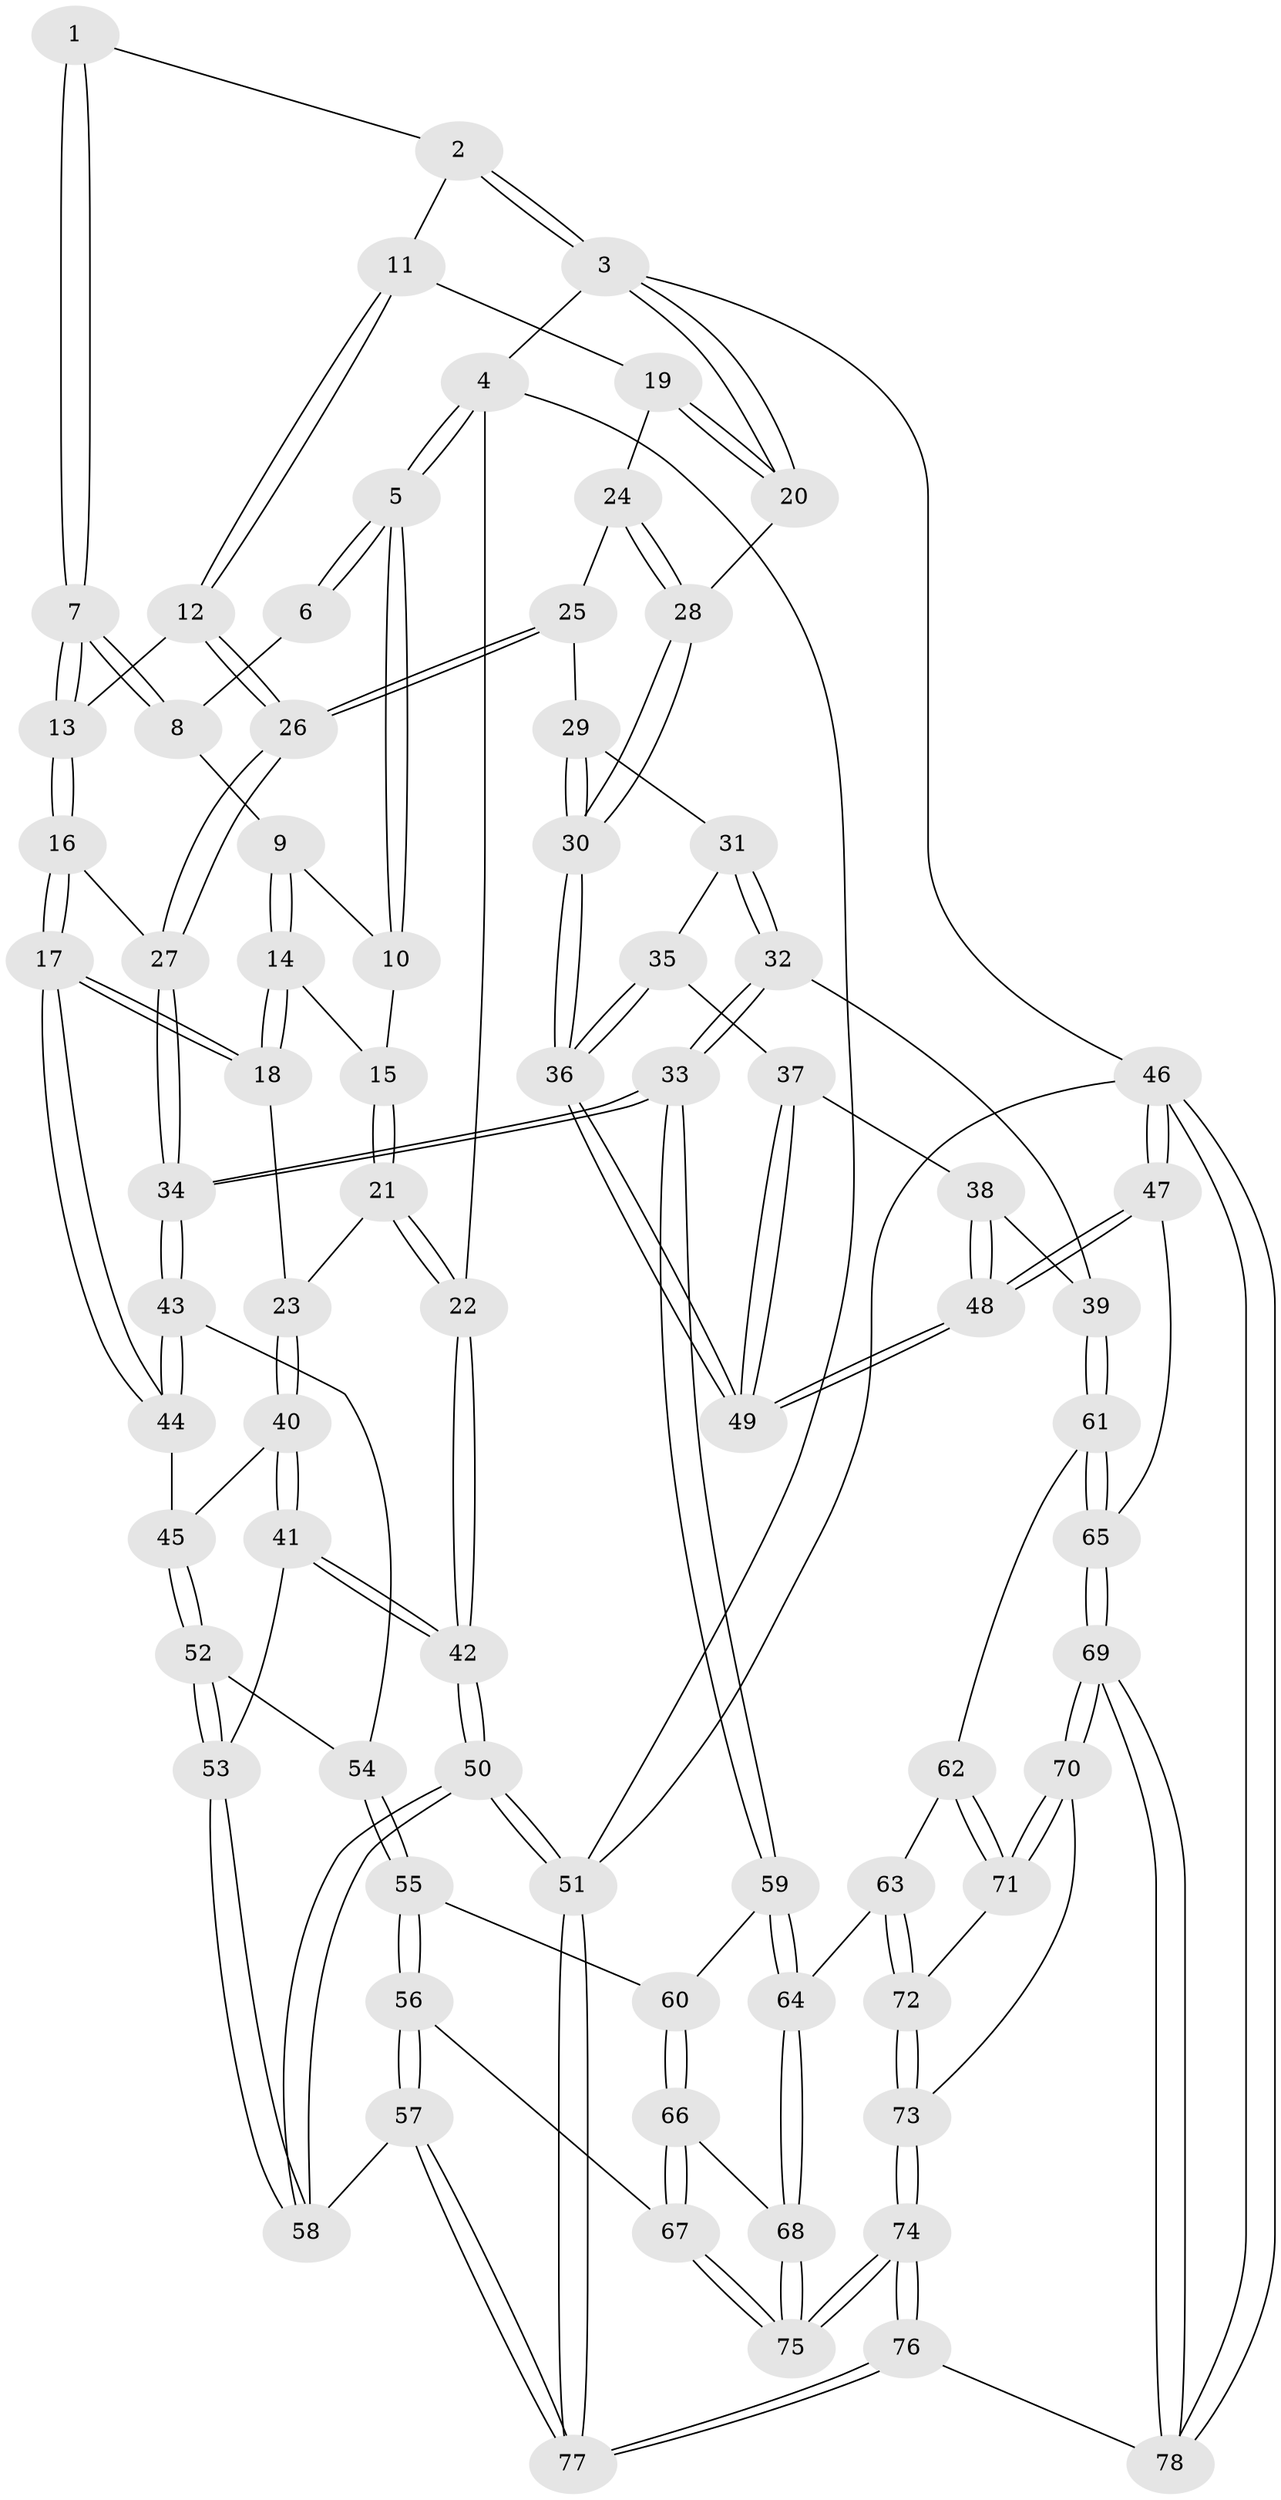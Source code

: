 // Generated by graph-tools (version 1.1) at 2025/27/03/15/25 16:27:57]
// undirected, 78 vertices, 192 edges
graph export_dot {
graph [start="1"]
  node [color=gray90,style=filled];
  1 [pos="+0.49743303570526126+0"];
  2 [pos="+0.5873691728392046+0"];
  3 [pos="+1+0"];
  4 [pos="+0+0"];
  5 [pos="+0+0"];
  6 [pos="+0.18927887086761191+0"];
  7 [pos="+0.34126882962778765+0.1882431589605476"];
  8 [pos="+0.2269816618630226+0.11649639111059419"];
  9 [pos="+0.19878188854679446+0.16596208896597642"];
  10 [pos="+0.09008728162056776+0.15393133598985065"];
  11 [pos="+0.6061498810559625+0.016174875715478005"];
  12 [pos="+0.5309416589333811+0.22935663684226051"];
  13 [pos="+0.3543197532773349+0.23758632998536283"];
  14 [pos="+0.1921267907034444+0.21820075879020384"];
  15 [pos="+0.09765698739199329+0.21899577318286612"];
  16 [pos="+0.28466962483874925+0.34687635984032505"];
  17 [pos="+0.2620618315143466+0.3663125526641001"];
  18 [pos="+0.23999082236481983+0.3503204062350603"];
  19 [pos="+0.7669600840273598+0.19055612330185642"];
  20 [pos="+1+0"];
  21 [pos="+0.016090091610741163+0.3177996315497976"];
  22 [pos="+0+0.2944599197165625"];
  23 [pos="+0.023483743945517888+0.32132047095684707"];
  24 [pos="+0.7871392701931574+0.23654281516956813"];
  25 [pos="+0.7881593418747709+0.2419217632653084"];
  26 [pos="+0.5516453695189243+0.31205889480985216"];
  27 [pos="+0.5517837528900836+0.35115498161306447"];
  28 [pos="+1+0"];
  29 [pos="+0.7964629900680011+0.26005188098861204"];
  30 [pos="+1+0.16156892094447067"];
  31 [pos="+0.7999171111193407+0.28413064840189795"];
  32 [pos="+0.7412255259425523+0.5122068236107443"];
  33 [pos="+0.619361505005566+0.5269584969660746"];
  34 [pos="+0.6059515526199466+0.5138485214891643"];
  35 [pos="+0.9649939558527416+0.333204785546875"];
  36 [pos="+1+0.171053957432402"];
  37 [pos="+0.9180502418987745+0.4397622200906005"];
  38 [pos="+0.8032742118467195+0.49162085533050487"];
  39 [pos="+0.7426283697922912+0.5128439176076192"];
  40 [pos="+0.09721186648948577+0.49220075553626164"];
  41 [pos="+0+0.5706308419306378"];
  42 [pos="+0+0.5783524369350556"];
  43 [pos="+0.5751938117416906+0.5102625386098475"];
  44 [pos="+0.26459767915932914+0.397676848908148"];
  45 [pos="+0.22970696362899737+0.5073277318820083"];
  46 [pos="+1+1"];
  47 [pos="+1+0.7100850639301879"];
  48 [pos="+1+0.5707998313389088"];
  49 [pos="+1+0.5215426114729398"];
  50 [pos="+0+0.895914063013113"];
  51 [pos="+0+1"];
  52 [pos="+0.2384504820637137+0.5475716521176534"];
  53 [pos="+0.14181653791382662+0.6484782896918921"];
  54 [pos="+0.2690928674936845+0.5726408204444148"];
  55 [pos="+0.27586050771065745+0.5838521920608066"];
  56 [pos="+0.29849887374047074+0.8257603770235014"];
  57 [pos="+0.2181672598982027+0.8527872778707419"];
  58 [pos="+0.13724697109414535+0.6904982022129676"];
  59 [pos="+0.5776662266990399+0.6279994026782831"];
  60 [pos="+0.44835650280927736+0.6801181944107377"];
  61 [pos="+0.8892253363661299+0.686085963971431"];
  62 [pos="+0.7667936675405775+0.7723877460150018"];
  63 [pos="+0.6157462986040001+0.7615656034426853"];
  64 [pos="+0.6018570517359784+0.7499132567282428"];
  65 [pos="+0.9259506338313215+0.7064795310354073"];
  66 [pos="+0.36147229811440096+0.8006693511616293"];
  67 [pos="+0.3281042052334682+0.8288396598442482"];
  68 [pos="+0.55385285946408+0.8095516039399637"];
  69 [pos="+0.8287167565530702+0.9780689882383492"];
  70 [pos="+0.7812470387938147+0.9361265075068207"];
  71 [pos="+0.7526575278059433+0.8681269205880724"];
  72 [pos="+0.634960193900587+0.7960358766699004"];
  73 [pos="+0.6505409609897791+0.9110613087628863"];
  74 [pos="+0.495317733402093+1"];
  75 [pos="+0.4850724872328788+1"];
  76 [pos="+0.4974521534384887+1"];
  77 [pos="+0+1"];
  78 [pos="+0.9322587046141477+1"];
  1 -- 2;
  1 -- 7;
  1 -- 7;
  2 -- 3;
  2 -- 3;
  2 -- 11;
  3 -- 4;
  3 -- 20;
  3 -- 20;
  3 -- 46;
  4 -- 5;
  4 -- 5;
  4 -- 22;
  4 -- 51;
  5 -- 6;
  5 -- 6;
  5 -- 10;
  5 -- 10;
  6 -- 8;
  7 -- 8;
  7 -- 8;
  7 -- 13;
  7 -- 13;
  8 -- 9;
  9 -- 10;
  9 -- 14;
  9 -- 14;
  10 -- 15;
  11 -- 12;
  11 -- 12;
  11 -- 19;
  12 -- 13;
  12 -- 26;
  12 -- 26;
  13 -- 16;
  13 -- 16;
  14 -- 15;
  14 -- 18;
  14 -- 18;
  15 -- 21;
  15 -- 21;
  16 -- 17;
  16 -- 17;
  16 -- 27;
  17 -- 18;
  17 -- 18;
  17 -- 44;
  17 -- 44;
  18 -- 23;
  19 -- 20;
  19 -- 20;
  19 -- 24;
  20 -- 28;
  21 -- 22;
  21 -- 22;
  21 -- 23;
  22 -- 42;
  22 -- 42;
  23 -- 40;
  23 -- 40;
  24 -- 25;
  24 -- 28;
  24 -- 28;
  25 -- 26;
  25 -- 26;
  25 -- 29;
  26 -- 27;
  26 -- 27;
  27 -- 34;
  27 -- 34;
  28 -- 30;
  28 -- 30;
  29 -- 30;
  29 -- 30;
  29 -- 31;
  30 -- 36;
  30 -- 36;
  31 -- 32;
  31 -- 32;
  31 -- 35;
  32 -- 33;
  32 -- 33;
  32 -- 39;
  33 -- 34;
  33 -- 34;
  33 -- 59;
  33 -- 59;
  34 -- 43;
  34 -- 43;
  35 -- 36;
  35 -- 36;
  35 -- 37;
  36 -- 49;
  36 -- 49;
  37 -- 38;
  37 -- 49;
  37 -- 49;
  38 -- 39;
  38 -- 48;
  38 -- 48;
  39 -- 61;
  39 -- 61;
  40 -- 41;
  40 -- 41;
  40 -- 45;
  41 -- 42;
  41 -- 42;
  41 -- 53;
  42 -- 50;
  42 -- 50;
  43 -- 44;
  43 -- 44;
  43 -- 54;
  44 -- 45;
  45 -- 52;
  45 -- 52;
  46 -- 47;
  46 -- 47;
  46 -- 78;
  46 -- 78;
  46 -- 51;
  47 -- 48;
  47 -- 48;
  47 -- 65;
  48 -- 49;
  48 -- 49;
  50 -- 51;
  50 -- 51;
  50 -- 58;
  50 -- 58;
  51 -- 77;
  51 -- 77;
  52 -- 53;
  52 -- 53;
  52 -- 54;
  53 -- 58;
  53 -- 58;
  54 -- 55;
  54 -- 55;
  55 -- 56;
  55 -- 56;
  55 -- 60;
  56 -- 57;
  56 -- 57;
  56 -- 67;
  57 -- 58;
  57 -- 77;
  57 -- 77;
  59 -- 60;
  59 -- 64;
  59 -- 64;
  60 -- 66;
  60 -- 66;
  61 -- 62;
  61 -- 65;
  61 -- 65;
  62 -- 63;
  62 -- 71;
  62 -- 71;
  63 -- 64;
  63 -- 72;
  63 -- 72;
  64 -- 68;
  64 -- 68;
  65 -- 69;
  65 -- 69;
  66 -- 67;
  66 -- 67;
  66 -- 68;
  67 -- 75;
  67 -- 75;
  68 -- 75;
  68 -- 75;
  69 -- 70;
  69 -- 70;
  69 -- 78;
  69 -- 78;
  70 -- 71;
  70 -- 71;
  70 -- 73;
  71 -- 72;
  72 -- 73;
  72 -- 73;
  73 -- 74;
  73 -- 74;
  74 -- 75;
  74 -- 75;
  74 -- 76;
  74 -- 76;
  76 -- 77;
  76 -- 77;
  76 -- 78;
}
